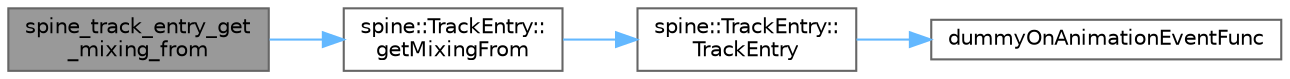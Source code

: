 digraph "spine_track_entry_get_mixing_from"
{
 // LATEX_PDF_SIZE
  bgcolor="transparent";
  edge [fontname=Helvetica,fontsize=10,labelfontname=Helvetica,labelfontsize=10];
  node [fontname=Helvetica,fontsize=10,shape=box,height=0.2,width=0.4];
  rankdir="LR";
  Node1 [id="Node000001",label="spine_track_entry_get\l_mixing_from",height=0.2,width=0.4,color="gray40", fillcolor="grey60", style="filled", fontcolor="black",tooltip=" "];
  Node1 -> Node2 [id="edge1_Node000001_Node000002",color="steelblue1",style="solid",tooltip=" "];
  Node2 [id="Node000002",label="spine::TrackEntry::\lgetMixingFrom",height=0.2,width=0.4,color="grey40", fillcolor="white", style="filled",URL="$classspine_1_1_track_entry.html#a9d21d27c589240bdda3fd39a4bd75aa3",tooltip=" "];
  Node2 -> Node3 [id="edge2_Node000002_Node000003",color="steelblue1",style="solid",tooltip=" "];
  Node3 [id="Node000003",label="spine::TrackEntry::\lTrackEntry",height=0.2,width=0.4,color="grey40", fillcolor="white", style="filled",URL="$classspine_1_1_track_entry.html#ac616f3c9dc3728f2a201ec5363ac1450",tooltip=" "];
  Node3 -> Node4 [id="edge3_Node000003_Node000004",color="steelblue1",style="solid",tooltip=" "];
  Node4 [id="Node000004",label="dummyOnAnimationEventFunc",height=0.2,width=0.4,color="grey40", fillcolor="white", style="filled",URL="$_animation_state_8cpp.html#a737b7809924001560f14cd92babb2235",tooltip=" "];
}
